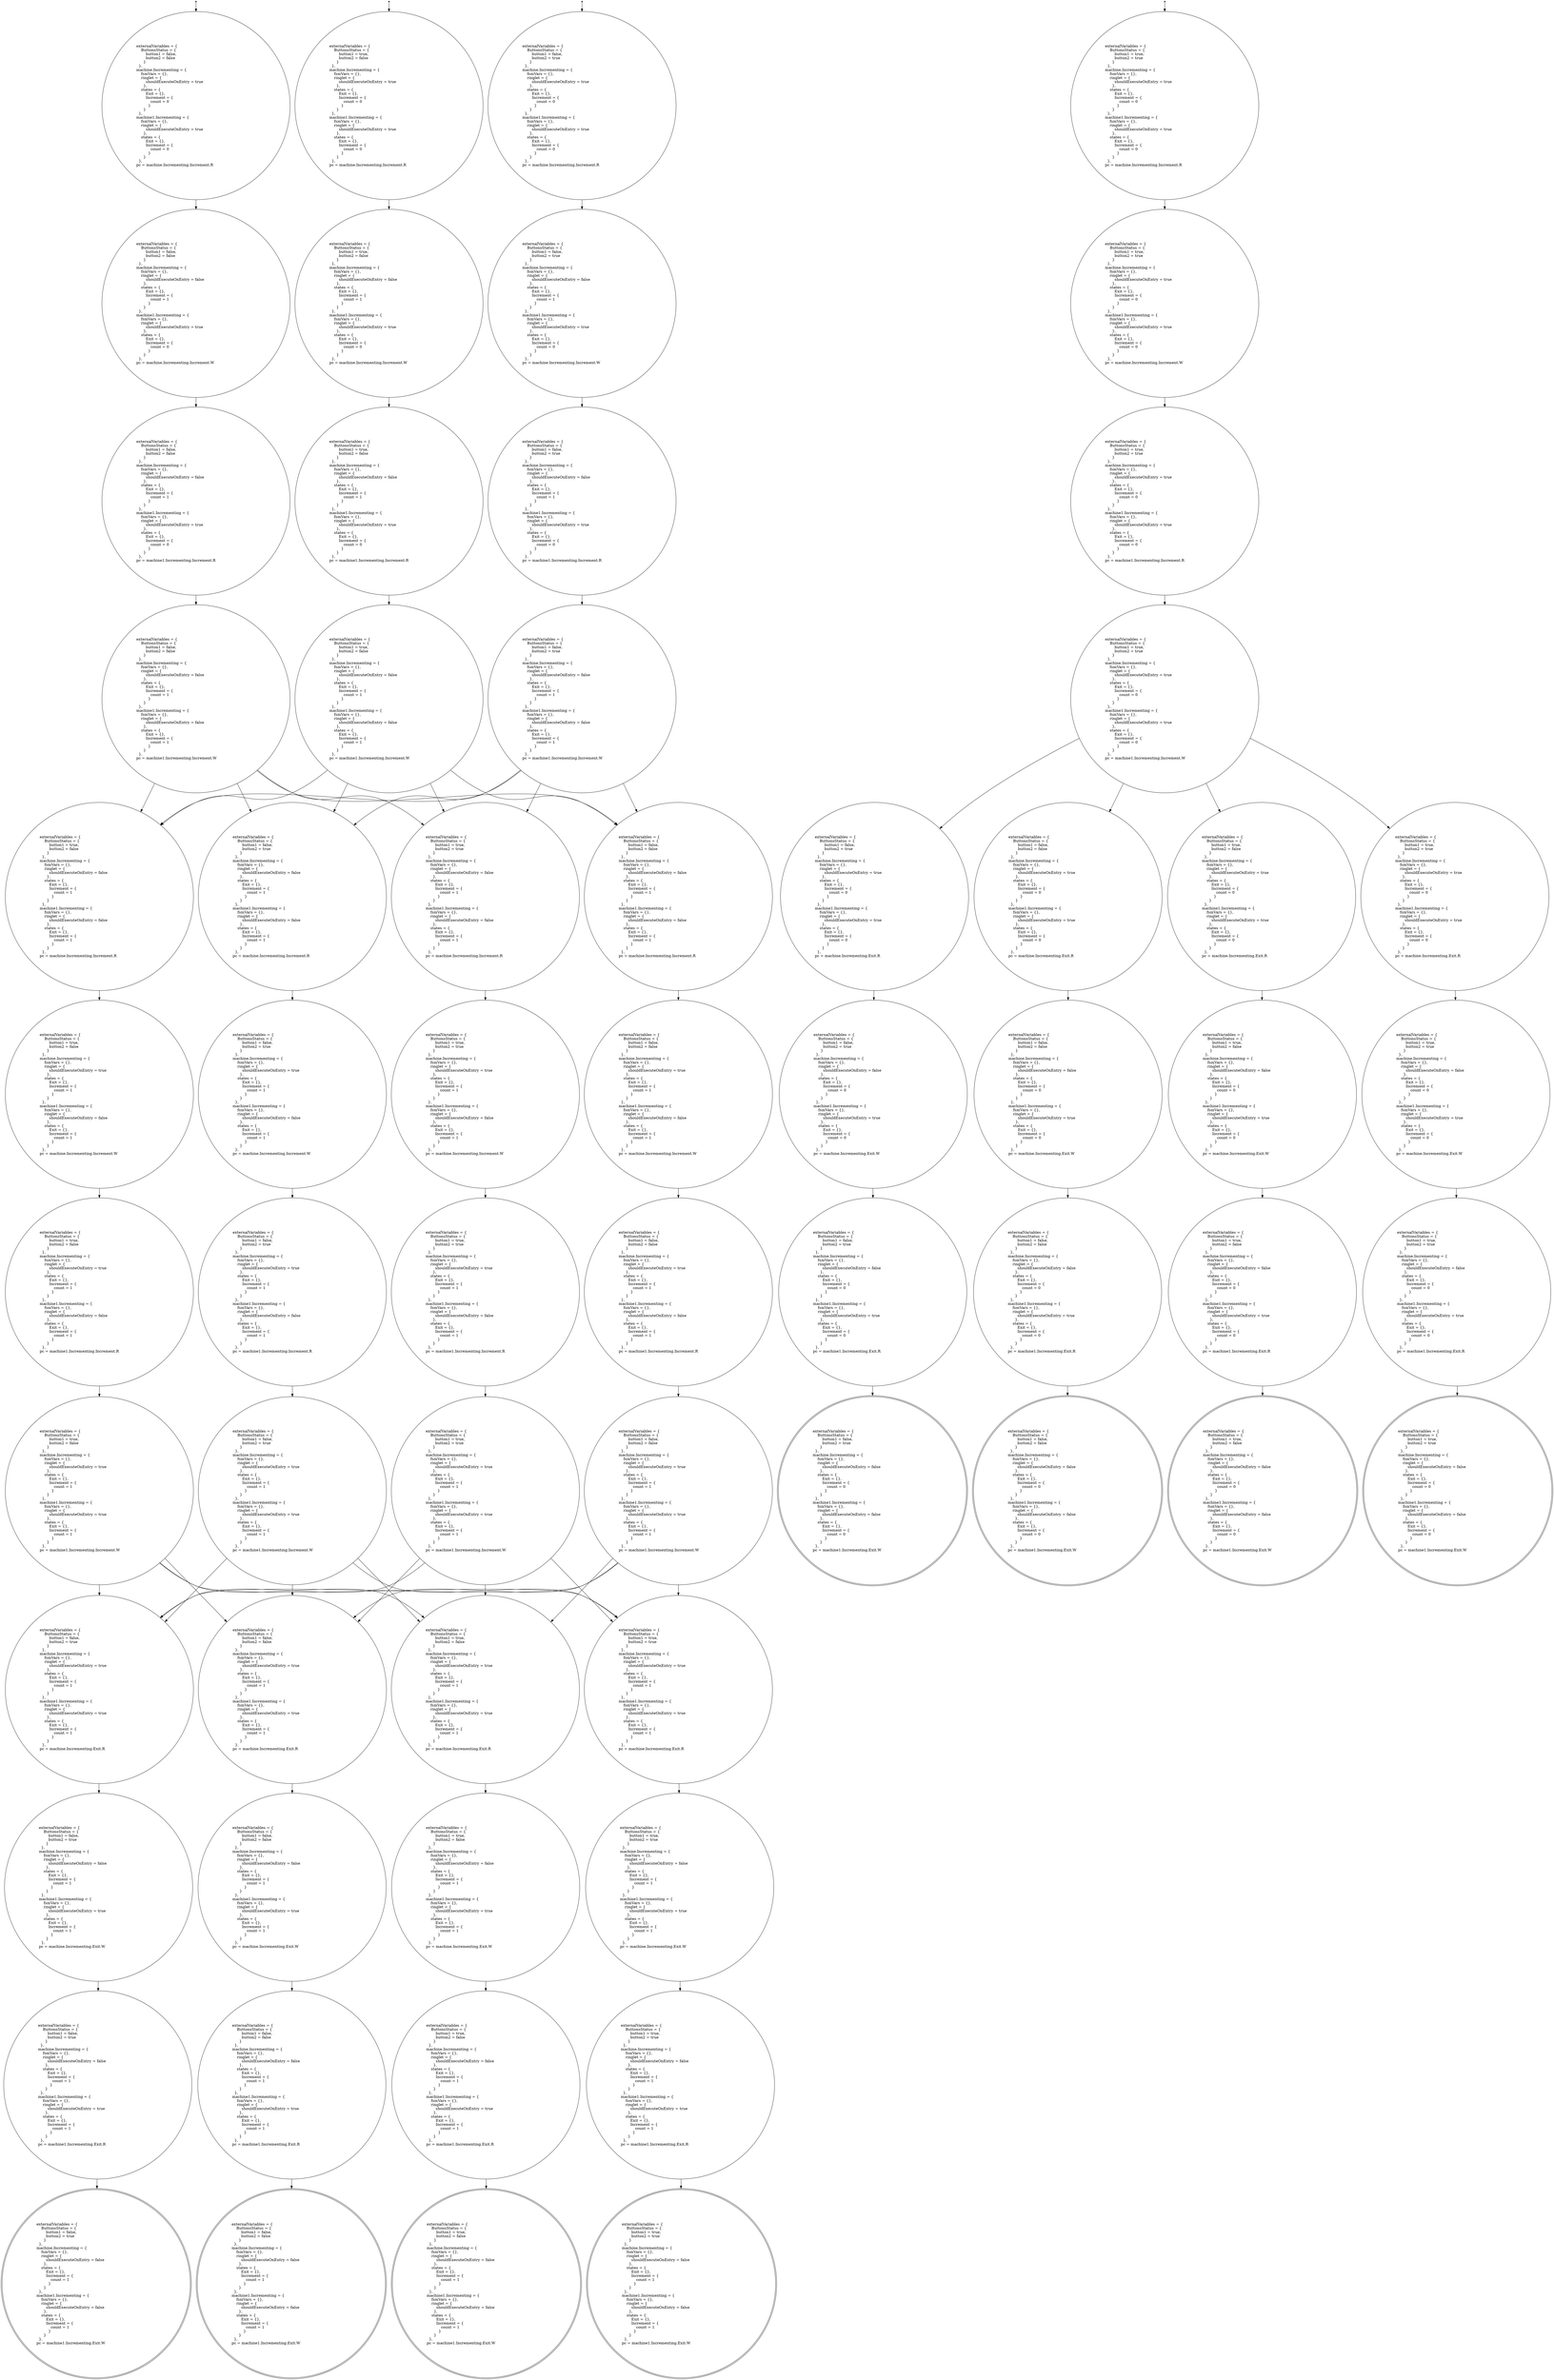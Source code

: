 digraph finite_state_machine {
node [shape=point] si0;node [shape=circle, label="\l    externalVariables = {\l        ButtonsStatus = {\l            button1 = false,\l            button2 = false\l          }\l      },\l    machine.Incrementing = {\l        fsmVars = {},\l        ringlet = {\l            shouldExecuteOnEntry = true\l          },\l        states = {\l            Exit = {},\l            Increment = {\l                count = 0\l              }\l          }\l      },\l    machine1.Incrementing = {\l        fsmVars = {},\l        ringlet = {\l            shouldExecuteOnEntry = true\l          },\l        states = {\l            Exit = {},\l            Increment = {\l                count = 0\l              }\l          }\l      },\l    pc = machine.Incrementing.Increment.R\l  "]; s0;
node [shape=circle, label="\l    externalVariables = {\l        ButtonsStatus = {\l            button1 = false,\l            button2 = false\l          }\l      },\l    machine.Incrementing = {\l        fsmVars = {},\l        ringlet = {\l            shouldExecuteOnEntry = false\l          },\l        states = {\l            Exit = {},\l            Increment = {\l                count = 1\l              }\l          }\l      },\l    machine1.Incrementing = {\l        fsmVars = {},\l        ringlet = {\l            shouldExecuteOnEntry = true\l          },\l        states = {\l            Exit = {},\l            Increment = {\l                count = 0\l              }\l          }\l      },\l    pc = machine.Incrementing.Increment.W\l  "]; s1;
node [shape=circle, label="\l    externalVariables = {\l        ButtonsStatus = {\l            button1 = false,\l            button2 = false\l          }\l      },\l    machine.Incrementing = {\l        fsmVars = {},\l        ringlet = {\l            shouldExecuteOnEntry = false\l          },\l        states = {\l            Exit = {},\l            Increment = {\l                count = 1\l              }\l          }\l      },\l    machine1.Incrementing = {\l        fsmVars = {},\l        ringlet = {\l            shouldExecuteOnEntry = true\l          },\l        states = {\l            Exit = {},\l            Increment = {\l                count = 0\l              }\l          }\l      },\l    pc = machine1.Incrementing.Increment.R\l  "]; s2;
node [shape=circle, label="\l    externalVariables = {\l        ButtonsStatus = {\l            button1 = false,\l            button2 = false\l          }\l      },\l    machine.Incrementing = {\l        fsmVars = {},\l        ringlet = {\l            shouldExecuteOnEntry = false\l          },\l        states = {\l            Exit = {},\l            Increment = {\l                count = 1\l              }\l          }\l      },\l    machine1.Incrementing = {\l        fsmVars = {},\l        ringlet = {\l            shouldExecuteOnEntry = false\l          },\l        states = {\l            Exit = {},\l            Increment = {\l                count = 1\l              }\l          }\l      },\l    pc = machine1.Incrementing.Increment.W\l  "]; s3;
node [shape=circle, label="\l    externalVariables = {\l        ButtonsStatus = {\l            button1 = true,\l            button2 = false\l          }\l      },\l    machine.Incrementing = {\l        fsmVars = {},\l        ringlet = {\l            shouldExecuteOnEntry = false\l          },\l        states = {\l            Exit = {},\l            Increment = {\l                count = 1\l              }\l          }\l      },\l    machine1.Incrementing = {\l        fsmVars = {},\l        ringlet = {\l            shouldExecuteOnEntry = false\l          },\l        states = {\l            Exit = {},\l            Increment = {\l                count = 1\l              }\l          }\l      },\l    pc = machine.Incrementing.Increment.R\l  "]; s4;
node [shape=circle, label="\l    externalVariables = {\l        ButtonsStatus = {\l            button1 = true,\l            button2 = false\l          }\l      },\l    machine.Incrementing = {\l        fsmVars = {},\l        ringlet = {\l            shouldExecuteOnEntry = true\l          },\l        states = {\l            Exit = {},\l            Increment = {\l                count = 1\l              }\l          }\l      },\l    machine1.Incrementing = {\l        fsmVars = {},\l        ringlet = {\l            shouldExecuteOnEntry = false\l          },\l        states = {\l            Exit = {},\l            Increment = {\l                count = 1\l              }\l          }\l      },\l    pc = machine.Incrementing.Increment.W\l  "]; s5;
node [shape=circle, label="\l    externalVariables = {\l        ButtonsStatus = {\l            button1 = true,\l            button2 = false\l          }\l      },\l    machine.Incrementing = {\l        fsmVars = {},\l        ringlet = {\l            shouldExecuteOnEntry = true\l          },\l        states = {\l            Exit = {},\l            Increment = {\l                count = 1\l              }\l          }\l      },\l    machine1.Incrementing = {\l        fsmVars = {},\l        ringlet = {\l            shouldExecuteOnEntry = false\l          },\l        states = {\l            Exit = {},\l            Increment = {\l                count = 1\l              }\l          }\l      },\l    pc = machine1.Incrementing.Increment.R\l  "]; s6;
node [shape=circle, label="\l    externalVariables = {\l        ButtonsStatus = {\l            button1 = true,\l            button2 = false\l          }\l      },\l    machine.Incrementing = {\l        fsmVars = {},\l        ringlet = {\l            shouldExecuteOnEntry = true\l          },\l        states = {\l            Exit = {},\l            Increment = {\l                count = 1\l              }\l          }\l      },\l    machine1.Incrementing = {\l        fsmVars = {},\l        ringlet = {\l            shouldExecuteOnEntry = true\l          },\l        states = {\l            Exit = {},\l            Increment = {\l                count = 1\l              }\l          }\l      },\l    pc = machine1.Incrementing.Increment.W\l  "]; s7;
node [shape=circle, label="\l    externalVariables = {\l        ButtonsStatus = {\l            button1 = false,\l            button2 = true\l          }\l      },\l    machine.Incrementing = {\l        fsmVars = {},\l        ringlet = {\l            shouldExecuteOnEntry = true\l          },\l        states = {\l            Exit = {},\l            Increment = {\l                count = 1\l              }\l          }\l      },\l    machine1.Incrementing = {\l        fsmVars = {},\l        ringlet = {\l            shouldExecuteOnEntry = true\l          },\l        states = {\l            Exit = {},\l            Increment = {\l                count = 1\l              }\l          }\l      },\l    pc = machine.Incrementing.Exit.R\l  "]; s8;
node [shape=circle, label="\l    externalVariables = {\l        ButtonsStatus = {\l            button1 = false,\l            button2 = true\l          }\l      },\l    machine.Incrementing = {\l        fsmVars = {},\l        ringlet = {\l            shouldExecuteOnEntry = false\l          },\l        states = {\l            Exit = {},\l            Increment = {\l                count = 1\l              }\l          }\l      },\l    machine1.Incrementing = {\l        fsmVars = {},\l        ringlet = {\l            shouldExecuteOnEntry = true\l          },\l        states = {\l            Exit = {},\l            Increment = {\l                count = 1\l              }\l          }\l      },\l    pc = machine.Incrementing.Exit.W\l  "]; s9;
node [shape=circle, label="\l    externalVariables = {\l        ButtonsStatus = {\l            button1 = false,\l            button2 = true\l          }\l      },\l    machine.Incrementing = {\l        fsmVars = {},\l        ringlet = {\l            shouldExecuteOnEntry = false\l          },\l        states = {\l            Exit = {},\l            Increment = {\l                count = 1\l              }\l          }\l      },\l    machine1.Incrementing = {\l        fsmVars = {},\l        ringlet = {\l            shouldExecuteOnEntry = true\l          },\l        states = {\l            Exit = {},\l            Increment = {\l                count = 1\l              }\l          }\l      },\l    pc = machine1.Incrementing.Exit.R\l  "]; s10;
node [shape=doublecircle, label="\l    externalVariables = {\l        ButtonsStatus = {\l            button1 = false,\l            button2 = true\l          }\l      },\l    machine.Incrementing = {\l        fsmVars = {},\l        ringlet = {\l            shouldExecuteOnEntry = false\l          },\l        states = {\l            Exit = {},\l            Increment = {\l                count = 1\l              }\l          }\l      },\l    machine1.Incrementing = {\l        fsmVars = {},\l        ringlet = {\l            shouldExecuteOnEntry = false\l          },\l        states = {\l            Exit = {},\l            Increment = {\l                count = 1\l              }\l          }\l      },\l    pc = machine1.Incrementing.Exit.W\l  "]; s11;
node [shape=circle, label="\l    externalVariables = {\l        ButtonsStatus = {\l            button1 = false,\l            button2 = false\l          }\l      },\l    machine.Incrementing = {\l        fsmVars = {},\l        ringlet = {\l            shouldExecuteOnEntry = true\l          },\l        states = {\l            Exit = {},\l            Increment = {\l                count = 1\l              }\l          }\l      },\l    machine1.Incrementing = {\l        fsmVars = {},\l        ringlet = {\l            shouldExecuteOnEntry = true\l          },\l        states = {\l            Exit = {},\l            Increment = {\l                count = 1\l              }\l          }\l      },\l    pc = machine.Incrementing.Exit.R\l  "]; s12;
node [shape=circle, label="\l    externalVariables = {\l        ButtonsStatus = {\l            button1 = false,\l            button2 = false\l          }\l      },\l    machine.Incrementing = {\l        fsmVars = {},\l        ringlet = {\l            shouldExecuteOnEntry = false\l          },\l        states = {\l            Exit = {},\l            Increment = {\l                count = 1\l              }\l          }\l      },\l    machine1.Incrementing = {\l        fsmVars = {},\l        ringlet = {\l            shouldExecuteOnEntry = true\l          },\l        states = {\l            Exit = {},\l            Increment = {\l                count = 1\l              }\l          }\l      },\l    pc = machine.Incrementing.Exit.W\l  "]; s13;
node [shape=circle, label="\l    externalVariables = {\l        ButtonsStatus = {\l            button1 = false,\l            button2 = false\l          }\l      },\l    machine.Incrementing = {\l        fsmVars = {},\l        ringlet = {\l            shouldExecuteOnEntry = false\l          },\l        states = {\l            Exit = {},\l            Increment = {\l                count = 1\l              }\l          }\l      },\l    machine1.Incrementing = {\l        fsmVars = {},\l        ringlet = {\l            shouldExecuteOnEntry = true\l          },\l        states = {\l            Exit = {},\l            Increment = {\l                count = 1\l              }\l          }\l      },\l    pc = machine1.Incrementing.Exit.R\l  "]; s14;
node [shape=doublecircle, label="\l    externalVariables = {\l        ButtonsStatus = {\l            button1 = false,\l            button2 = false\l          }\l      },\l    machine.Incrementing = {\l        fsmVars = {},\l        ringlet = {\l            shouldExecuteOnEntry = false\l          },\l        states = {\l            Exit = {},\l            Increment = {\l                count = 1\l              }\l          }\l      },\l    machine1.Incrementing = {\l        fsmVars = {},\l        ringlet = {\l            shouldExecuteOnEntry = false\l          },\l        states = {\l            Exit = {},\l            Increment = {\l                count = 1\l              }\l          }\l      },\l    pc = machine1.Incrementing.Exit.W\l  "]; s15;
node [shape=circle, label="\l    externalVariables = {\l        ButtonsStatus = {\l            button1 = true,\l            button2 = false\l          }\l      },\l    machine.Incrementing = {\l        fsmVars = {},\l        ringlet = {\l            shouldExecuteOnEntry = true\l          },\l        states = {\l            Exit = {},\l            Increment = {\l                count = 1\l              }\l          }\l      },\l    machine1.Incrementing = {\l        fsmVars = {},\l        ringlet = {\l            shouldExecuteOnEntry = true\l          },\l        states = {\l            Exit = {},\l            Increment = {\l                count = 1\l              }\l          }\l      },\l    pc = machine.Incrementing.Exit.R\l  "]; s16;
node [shape=circle, label="\l    externalVariables = {\l        ButtonsStatus = {\l            button1 = true,\l            button2 = false\l          }\l      },\l    machine.Incrementing = {\l        fsmVars = {},\l        ringlet = {\l            shouldExecuteOnEntry = false\l          },\l        states = {\l            Exit = {},\l            Increment = {\l                count = 1\l              }\l          }\l      },\l    machine1.Incrementing = {\l        fsmVars = {},\l        ringlet = {\l            shouldExecuteOnEntry = true\l          },\l        states = {\l            Exit = {},\l            Increment = {\l                count = 1\l              }\l          }\l      },\l    pc = machine.Incrementing.Exit.W\l  "]; s17;
node [shape=circle, label="\l    externalVariables = {\l        ButtonsStatus = {\l            button1 = true,\l            button2 = false\l          }\l      },\l    machine.Incrementing = {\l        fsmVars = {},\l        ringlet = {\l            shouldExecuteOnEntry = false\l          },\l        states = {\l            Exit = {},\l            Increment = {\l                count = 1\l              }\l          }\l      },\l    machine1.Incrementing = {\l        fsmVars = {},\l        ringlet = {\l            shouldExecuteOnEntry = true\l          },\l        states = {\l            Exit = {},\l            Increment = {\l                count = 1\l              }\l          }\l      },\l    pc = machine1.Incrementing.Exit.R\l  "]; s18;
node [shape=doublecircle, label="\l    externalVariables = {\l        ButtonsStatus = {\l            button1 = true,\l            button2 = false\l          }\l      },\l    machine.Incrementing = {\l        fsmVars = {},\l        ringlet = {\l            shouldExecuteOnEntry = false\l          },\l        states = {\l            Exit = {},\l            Increment = {\l                count = 1\l              }\l          }\l      },\l    machine1.Incrementing = {\l        fsmVars = {},\l        ringlet = {\l            shouldExecuteOnEntry = false\l          },\l        states = {\l            Exit = {},\l            Increment = {\l                count = 1\l              }\l          }\l      },\l    pc = machine1.Incrementing.Exit.W\l  "]; s19;
node [shape=circle, label="\l    externalVariables = {\l        ButtonsStatus = {\l            button1 = true,\l            button2 = true\l          }\l      },\l    machine.Incrementing = {\l        fsmVars = {},\l        ringlet = {\l            shouldExecuteOnEntry = true\l          },\l        states = {\l            Exit = {},\l            Increment = {\l                count = 1\l              }\l          }\l      },\l    machine1.Incrementing = {\l        fsmVars = {},\l        ringlet = {\l            shouldExecuteOnEntry = true\l          },\l        states = {\l            Exit = {},\l            Increment = {\l                count = 1\l              }\l          }\l      },\l    pc = machine.Incrementing.Exit.R\l  "]; s20;
node [shape=circle, label="\l    externalVariables = {\l        ButtonsStatus = {\l            button1 = true,\l            button2 = true\l          }\l      },\l    machine.Incrementing = {\l        fsmVars = {},\l        ringlet = {\l            shouldExecuteOnEntry = false\l          },\l        states = {\l            Exit = {},\l            Increment = {\l                count = 1\l              }\l          }\l      },\l    machine1.Incrementing = {\l        fsmVars = {},\l        ringlet = {\l            shouldExecuteOnEntry = true\l          },\l        states = {\l            Exit = {},\l            Increment = {\l                count = 1\l              }\l          }\l      },\l    pc = machine.Incrementing.Exit.W\l  "]; s21;
node [shape=circle, label="\l    externalVariables = {\l        ButtonsStatus = {\l            button1 = true,\l            button2 = true\l          }\l      },\l    machine.Incrementing = {\l        fsmVars = {},\l        ringlet = {\l            shouldExecuteOnEntry = false\l          },\l        states = {\l            Exit = {},\l            Increment = {\l                count = 1\l              }\l          }\l      },\l    machine1.Incrementing = {\l        fsmVars = {},\l        ringlet = {\l            shouldExecuteOnEntry = true\l          },\l        states = {\l            Exit = {},\l            Increment = {\l                count = 1\l              }\l          }\l      },\l    pc = machine1.Incrementing.Exit.R\l  "]; s22;
node [shape=doublecircle, label="\l    externalVariables = {\l        ButtonsStatus = {\l            button1 = true,\l            button2 = true\l          }\l      },\l    machine.Incrementing = {\l        fsmVars = {},\l        ringlet = {\l            shouldExecuteOnEntry = false\l          },\l        states = {\l            Exit = {},\l            Increment = {\l                count = 1\l              }\l          }\l      },\l    machine1.Incrementing = {\l        fsmVars = {},\l        ringlet = {\l            shouldExecuteOnEntry = false\l          },\l        states = {\l            Exit = {},\l            Increment = {\l                count = 1\l              }\l          }\l      },\l    pc = machine1.Incrementing.Exit.W\l  "]; s23;
node [shape=circle, label="\l    externalVariables = {\l        ButtonsStatus = {\l            button1 = false,\l            button2 = true\l          }\l      },\l    machine.Incrementing = {\l        fsmVars = {},\l        ringlet = {\l            shouldExecuteOnEntry = false\l          },\l        states = {\l            Exit = {},\l            Increment = {\l                count = 1\l              }\l          }\l      },\l    machine1.Incrementing = {\l        fsmVars = {},\l        ringlet = {\l            shouldExecuteOnEntry = false\l          },\l        states = {\l            Exit = {},\l            Increment = {\l                count = 1\l              }\l          }\l      },\l    pc = machine.Incrementing.Increment.R\l  "]; s24;
node [shape=circle, label="\l    externalVariables = {\l        ButtonsStatus = {\l            button1 = false,\l            button2 = true\l          }\l      },\l    machine.Incrementing = {\l        fsmVars = {},\l        ringlet = {\l            shouldExecuteOnEntry = true\l          },\l        states = {\l            Exit = {},\l            Increment = {\l                count = 1\l              }\l          }\l      },\l    machine1.Incrementing = {\l        fsmVars = {},\l        ringlet = {\l            shouldExecuteOnEntry = false\l          },\l        states = {\l            Exit = {},\l            Increment = {\l                count = 1\l              }\l          }\l      },\l    pc = machine.Incrementing.Increment.W\l  "]; s25;
node [shape=circle, label="\l    externalVariables = {\l        ButtonsStatus = {\l            button1 = false,\l            button2 = true\l          }\l      },\l    machine.Incrementing = {\l        fsmVars = {},\l        ringlet = {\l            shouldExecuteOnEntry = true\l          },\l        states = {\l            Exit = {},\l            Increment = {\l                count = 1\l              }\l          }\l      },\l    machine1.Incrementing = {\l        fsmVars = {},\l        ringlet = {\l            shouldExecuteOnEntry = false\l          },\l        states = {\l            Exit = {},\l            Increment = {\l                count = 1\l              }\l          }\l      },\l    pc = machine1.Incrementing.Increment.R\l  "]; s26;
node [shape=circle, label="\l    externalVariables = {\l        ButtonsStatus = {\l            button1 = false,\l            button2 = true\l          }\l      },\l    machine.Incrementing = {\l        fsmVars = {},\l        ringlet = {\l            shouldExecuteOnEntry = true\l          },\l        states = {\l            Exit = {},\l            Increment = {\l                count = 1\l              }\l          }\l      },\l    machine1.Incrementing = {\l        fsmVars = {},\l        ringlet = {\l            shouldExecuteOnEntry = true\l          },\l        states = {\l            Exit = {},\l            Increment = {\l                count = 1\l              }\l          }\l      },\l    pc = machine1.Incrementing.Increment.W\l  "]; s27;
node [shape=circle, label="\l    externalVariables = {\l        ButtonsStatus = {\l            button1 = true,\l            button2 = true\l          }\l      },\l    machine.Incrementing = {\l        fsmVars = {},\l        ringlet = {\l            shouldExecuteOnEntry = false\l          },\l        states = {\l            Exit = {},\l            Increment = {\l                count = 1\l              }\l          }\l      },\l    machine1.Incrementing = {\l        fsmVars = {},\l        ringlet = {\l            shouldExecuteOnEntry = false\l          },\l        states = {\l            Exit = {},\l            Increment = {\l                count = 1\l              }\l          }\l      },\l    pc = machine.Incrementing.Increment.R\l  "]; s28;
node [shape=circle, label="\l    externalVariables = {\l        ButtonsStatus = {\l            button1 = true,\l            button2 = true\l          }\l      },\l    machine.Incrementing = {\l        fsmVars = {},\l        ringlet = {\l            shouldExecuteOnEntry = true\l          },\l        states = {\l            Exit = {},\l            Increment = {\l                count = 1\l              }\l          }\l      },\l    machine1.Incrementing = {\l        fsmVars = {},\l        ringlet = {\l            shouldExecuteOnEntry = false\l          },\l        states = {\l            Exit = {},\l            Increment = {\l                count = 1\l              }\l          }\l      },\l    pc = machine.Incrementing.Increment.W\l  "]; s29;
node [shape=circle, label="\l    externalVariables = {\l        ButtonsStatus = {\l            button1 = true,\l            button2 = true\l          }\l      },\l    machine.Incrementing = {\l        fsmVars = {},\l        ringlet = {\l            shouldExecuteOnEntry = true\l          },\l        states = {\l            Exit = {},\l            Increment = {\l                count = 1\l              }\l          }\l      },\l    machine1.Incrementing = {\l        fsmVars = {},\l        ringlet = {\l            shouldExecuteOnEntry = false\l          },\l        states = {\l            Exit = {},\l            Increment = {\l                count = 1\l              }\l          }\l      },\l    pc = machine1.Incrementing.Increment.R\l  "]; s30;
node [shape=circle, label="\l    externalVariables = {\l        ButtonsStatus = {\l            button1 = true,\l            button2 = true\l          }\l      },\l    machine.Incrementing = {\l        fsmVars = {},\l        ringlet = {\l            shouldExecuteOnEntry = true\l          },\l        states = {\l            Exit = {},\l            Increment = {\l                count = 1\l              }\l          }\l      },\l    machine1.Incrementing = {\l        fsmVars = {},\l        ringlet = {\l            shouldExecuteOnEntry = true\l          },\l        states = {\l            Exit = {},\l            Increment = {\l                count = 1\l              }\l          }\l      },\l    pc = machine1.Incrementing.Increment.W\l  "]; s31;
node [shape=circle, label="\l    externalVariables = {\l        ButtonsStatus = {\l            button1 = false,\l            button2 = false\l          }\l      },\l    machine.Incrementing = {\l        fsmVars = {},\l        ringlet = {\l            shouldExecuteOnEntry = false\l          },\l        states = {\l            Exit = {},\l            Increment = {\l                count = 1\l              }\l          }\l      },\l    machine1.Incrementing = {\l        fsmVars = {},\l        ringlet = {\l            shouldExecuteOnEntry = false\l          },\l        states = {\l            Exit = {},\l            Increment = {\l                count = 1\l              }\l          }\l      },\l    pc = machine.Incrementing.Increment.R\l  "]; s32;
node [shape=circle, label="\l    externalVariables = {\l        ButtonsStatus = {\l            button1 = false,\l            button2 = false\l          }\l      },\l    machine.Incrementing = {\l        fsmVars = {},\l        ringlet = {\l            shouldExecuteOnEntry = true\l          },\l        states = {\l            Exit = {},\l            Increment = {\l                count = 1\l              }\l          }\l      },\l    machine1.Incrementing = {\l        fsmVars = {},\l        ringlet = {\l            shouldExecuteOnEntry = false\l          },\l        states = {\l            Exit = {},\l            Increment = {\l                count = 1\l              }\l          }\l      },\l    pc = machine.Incrementing.Increment.W\l  "]; s33;
node [shape=circle, label="\l    externalVariables = {\l        ButtonsStatus = {\l            button1 = false,\l            button2 = false\l          }\l      },\l    machine.Incrementing = {\l        fsmVars = {},\l        ringlet = {\l            shouldExecuteOnEntry = true\l          },\l        states = {\l            Exit = {},\l            Increment = {\l                count = 1\l              }\l          }\l      },\l    machine1.Incrementing = {\l        fsmVars = {},\l        ringlet = {\l            shouldExecuteOnEntry = false\l          },\l        states = {\l            Exit = {},\l            Increment = {\l                count = 1\l              }\l          }\l      },\l    pc = machine1.Incrementing.Increment.R\l  "]; s34;
node [shape=circle, label="\l    externalVariables = {\l        ButtonsStatus = {\l            button1 = false,\l            button2 = false\l          }\l      },\l    machine.Incrementing = {\l        fsmVars = {},\l        ringlet = {\l            shouldExecuteOnEntry = true\l          },\l        states = {\l            Exit = {},\l            Increment = {\l                count = 1\l              }\l          }\l      },\l    machine1.Incrementing = {\l        fsmVars = {},\l        ringlet = {\l            shouldExecuteOnEntry = true\l          },\l        states = {\l            Exit = {},\l            Increment = {\l                count = 1\l              }\l          }\l      },\l    pc = machine1.Incrementing.Increment.W\l  "]; s35;
node [shape=point] si36;node [shape=circle, label="\l    externalVariables = {\l        ButtonsStatus = {\l            button1 = true,\l            button2 = false\l          }\l      },\l    machine.Incrementing = {\l        fsmVars = {},\l        ringlet = {\l            shouldExecuteOnEntry = true\l          },\l        states = {\l            Exit = {},\l            Increment = {\l                count = 0\l              }\l          }\l      },\l    machine1.Incrementing = {\l        fsmVars = {},\l        ringlet = {\l            shouldExecuteOnEntry = true\l          },\l        states = {\l            Exit = {},\l            Increment = {\l                count = 0\l              }\l          }\l      },\l    pc = machine.Incrementing.Increment.R\l  "]; s36;
node [shape=circle, label="\l    externalVariables = {\l        ButtonsStatus = {\l            button1 = true,\l            button2 = false\l          }\l      },\l    machine.Incrementing = {\l        fsmVars = {},\l        ringlet = {\l            shouldExecuteOnEntry = false\l          },\l        states = {\l            Exit = {},\l            Increment = {\l                count = 1\l              }\l          }\l      },\l    machine1.Incrementing = {\l        fsmVars = {},\l        ringlet = {\l            shouldExecuteOnEntry = true\l          },\l        states = {\l            Exit = {},\l            Increment = {\l                count = 0\l              }\l          }\l      },\l    pc = machine.Incrementing.Increment.W\l  "]; s37;
node [shape=circle, label="\l    externalVariables = {\l        ButtonsStatus = {\l            button1 = true,\l            button2 = false\l          }\l      },\l    machine.Incrementing = {\l        fsmVars = {},\l        ringlet = {\l            shouldExecuteOnEntry = false\l          },\l        states = {\l            Exit = {},\l            Increment = {\l                count = 1\l              }\l          }\l      },\l    machine1.Incrementing = {\l        fsmVars = {},\l        ringlet = {\l            shouldExecuteOnEntry = true\l          },\l        states = {\l            Exit = {},\l            Increment = {\l                count = 0\l              }\l          }\l      },\l    pc = machine1.Incrementing.Increment.R\l  "]; s38;
node [shape=circle, label="\l    externalVariables = {\l        ButtonsStatus = {\l            button1 = true,\l            button2 = false\l          }\l      },\l    machine.Incrementing = {\l        fsmVars = {},\l        ringlet = {\l            shouldExecuteOnEntry = false\l          },\l        states = {\l            Exit = {},\l            Increment = {\l                count = 1\l              }\l          }\l      },\l    machine1.Incrementing = {\l        fsmVars = {},\l        ringlet = {\l            shouldExecuteOnEntry = false\l          },\l        states = {\l            Exit = {},\l            Increment = {\l                count = 1\l              }\l          }\l      },\l    pc = machine1.Incrementing.Increment.W\l  "]; s39;
node [shape=point] si40;node [shape=circle, label="\l    externalVariables = {\l        ButtonsStatus = {\l            button1 = false,\l            button2 = true\l          }\l      },\l    machine.Incrementing = {\l        fsmVars = {},\l        ringlet = {\l            shouldExecuteOnEntry = true\l          },\l        states = {\l            Exit = {},\l            Increment = {\l                count = 0\l              }\l          }\l      },\l    machine1.Incrementing = {\l        fsmVars = {},\l        ringlet = {\l            shouldExecuteOnEntry = true\l          },\l        states = {\l            Exit = {},\l            Increment = {\l                count = 0\l              }\l          }\l      },\l    pc = machine.Incrementing.Increment.R\l  "]; s40;
node [shape=circle, label="\l    externalVariables = {\l        ButtonsStatus = {\l            button1 = false,\l            button2 = true\l          }\l      },\l    machine.Incrementing = {\l        fsmVars = {},\l        ringlet = {\l            shouldExecuteOnEntry = false\l          },\l        states = {\l            Exit = {},\l            Increment = {\l                count = 1\l              }\l          }\l      },\l    machine1.Incrementing = {\l        fsmVars = {},\l        ringlet = {\l            shouldExecuteOnEntry = true\l          },\l        states = {\l            Exit = {},\l            Increment = {\l                count = 0\l              }\l          }\l      },\l    pc = machine.Incrementing.Increment.W\l  "]; s41;
node [shape=circle, label="\l    externalVariables = {\l        ButtonsStatus = {\l            button1 = false,\l            button2 = true\l          }\l      },\l    machine.Incrementing = {\l        fsmVars = {},\l        ringlet = {\l            shouldExecuteOnEntry = false\l          },\l        states = {\l            Exit = {},\l            Increment = {\l                count = 1\l              }\l          }\l      },\l    machine1.Incrementing = {\l        fsmVars = {},\l        ringlet = {\l            shouldExecuteOnEntry = true\l          },\l        states = {\l            Exit = {},\l            Increment = {\l                count = 0\l              }\l          }\l      },\l    pc = machine1.Incrementing.Increment.R\l  "]; s42;
node [shape=circle, label="\l    externalVariables = {\l        ButtonsStatus = {\l            button1 = false,\l            button2 = true\l          }\l      },\l    machine.Incrementing = {\l        fsmVars = {},\l        ringlet = {\l            shouldExecuteOnEntry = false\l          },\l        states = {\l            Exit = {},\l            Increment = {\l                count = 1\l              }\l          }\l      },\l    machine1.Incrementing = {\l        fsmVars = {},\l        ringlet = {\l            shouldExecuteOnEntry = false\l          },\l        states = {\l            Exit = {},\l            Increment = {\l                count = 1\l              }\l          }\l      },\l    pc = machine1.Incrementing.Increment.W\l  "]; s43;
node [shape=point] si44;node [shape=circle, label="\l    externalVariables = {\l        ButtonsStatus = {\l            button1 = true,\l            button2 = true\l          }\l      },\l    machine.Incrementing = {\l        fsmVars = {},\l        ringlet = {\l            shouldExecuteOnEntry = true\l          },\l        states = {\l            Exit = {},\l            Increment = {\l                count = 0\l              }\l          }\l      },\l    machine1.Incrementing = {\l        fsmVars = {},\l        ringlet = {\l            shouldExecuteOnEntry = true\l          },\l        states = {\l            Exit = {},\l            Increment = {\l                count = 0\l              }\l          }\l      },\l    pc = machine.Incrementing.Increment.R\l  "]; s44;
node [shape=circle, label="\l    externalVariables = {\l        ButtonsStatus = {\l            button1 = true,\l            button2 = true\l          }\l      },\l    machine.Incrementing = {\l        fsmVars = {},\l        ringlet = {\l            shouldExecuteOnEntry = true\l          },\l        states = {\l            Exit = {},\l            Increment = {\l                count = 0\l              }\l          }\l      },\l    machine1.Incrementing = {\l        fsmVars = {},\l        ringlet = {\l            shouldExecuteOnEntry = true\l          },\l        states = {\l            Exit = {},\l            Increment = {\l                count = 0\l              }\l          }\l      },\l    pc = machine.Incrementing.Increment.W\l  "]; s45;
node [shape=circle, label="\l    externalVariables = {\l        ButtonsStatus = {\l            button1 = true,\l            button2 = true\l          }\l      },\l    machine.Incrementing = {\l        fsmVars = {},\l        ringlet = {\l            shouldExecuteOnEntry = true\l          },\l        states = {\l            Exit = {},\l            Increment = {\l                count = 0\l              }\l          }\l      },\l    machine1.Incrementing = {\l        fsmVars = {},\l        ringlet = {\l            shouldExecuteOnEntry = true\l          },\l        states = {\l            Exit = {},\l            Increment = {\l                count = 0\l              }\l          }\l      },\l    pc = machine1.Incrementing.Increment.R\l  "]; s46;
node [shape=circle, label="\l    externalVariables = {\l        ButtonsStatus = {\l            button1 = true,\l            button2 = true\l          }\l      },\l    machine.Incrementing = {\l        fsmVars = {},\l        ringlet = {\l            shouldExecuteOnEntry = true\l          },\l        states = {\l            Exit = {},\l            Increment = {\l                count = 0\l              }\l          }\l      },\l    machine1.Incrementing = {\l        fsmVars = {},\l        ringlet = {\l            shouldExecuteOnEntry = true\l          },\l        states = {\l            Exit = {},\l            Increment = {\l                count = 0\l              }\l          }\l      },\l    pc = machine1.Incrementing.Increment.W\l  "]; s47;
node [shape=circle, label="\l    externalVariables = {\l        ButtonsStatus = {\l            button1 = false,\l            button2 = true\l          }\l      },\l    machine.Incrementing = {\l        fsmVars = {},\l        ringlet = {\l            shouldExecuteOnEntry = true\l          },\l        states = {\l            Exit = {},\l            Increment = {\l                count = 0\l              }\l          }\l      },\l    machine1.Incrementing = {\l        fsmVars = {},\l        ringlet = {\l            shouldExecuteOnEntry = true\l          },\l        states = {\l            Exit = {},\l            Increment = {\l                count = 0\l              }\l          }\l      },\l    pc = machine.Incrementing.Exit.R\l  "]; s48;
node [shape=circle, label="\l    externalVariables = {\l        ButtonsStatus = {\l            button1 = false,\l            button2 = true\l          }\l      },\l    machine.Incrementing = {\l        fsmVars = {},\l        ringlet = {\l            shouldExecuteOnEntry = false\l          },\l        states = {\l            Exit = {},\l            Increment = {\l                count = 0\l              }\l          }\l      },\l    machine1.Incrementing = {\l        fsmVars = {},\l        ringlet = {\l            shouldExecuteOnEntry = true\l          },\l        states = {\l            Exit = {},\l            Increment = {\l                count = 0\l              }\l          }\l      },\l    pc = machine.Incrementing.Exit.W\l  "]; s49;
node [shape=circle, label="\l    externalVariables = {\l        ButtonsStatus = {\l            button1 = false,\l            button2 = true\l          }\l      },\l    machine.Incrementing = {\l        fsmVars = {},\l        ringlet = {\l            shouldExecuteOnEntry = false\l          },\l        states = {\l            Exit = {},\l            Increment = {\l                count = 0\l              }\l          }\l      },\l    machine1.Incrementing = {\l        fsmVars = {},\l        ringlet = {\l            shouldExecuteOnEntry = true\l          },\l        states = {\l            Exit = {},\l            Increment = {\l                count = 0\l              }\l          }\l      },\l    pc = machine1.Incrementing.Exit.R\l  "]; s50;
node [shape=doublecircle, label="\l    externalVariables = {\l        ButtonsStatus = {\l            button1 = false,\l            button2 = true\l          }\l      },\l    machine.Incrementing = {\l        fsmVars = {},\l        ringlet = {\l            shouldExecuteOnEntry = false\l          },\l        states = {\l            Exit = {},\l            Increment = {\l                count = 0\l              }\l          }\l      },\l    machine1.Incrementing = {\l        fsmVars = {},\l        ringlet = {\l            shouldExecuteOnEntry = false\l          },\l        states = {\l            Exit = {},\l            Increment = {\l                count = 0\l              }\l          }\l      },\l    pc = machine1.Incrementing.Exit.W\l  "]; s51;
node [shape=circle, label="\l    externalVariables = {\l        ButtonsStatus = {\l            button1 = false,\l            button2 = false\l          }\l      },\l    machine.Incrementing = {\l        fsmVars = {},\l        ringlet = {\l            shouldExecuteOnEntry = true\l          },\l        states = {\l            Exit = {},\l            Increment = {\l                count = 0\l              }\l          }\l      },\l    machine1.Incrementing = {\l        fsmVars = {},\l        ringlet = {\l            shouldExecuteOnEntry = true\l          },\l        states = {\l            Exit = {},\l            Increment = {\l                count = 0\l              }\l          }\l      },\l    pc = machine.Incrementing.Exit.R\l  "]; s52;
node [shape=circle, label="\l    externalVariables = {\l        ButtonsStatus = {\l            button1 = false,\l            button2 = false\l          }\l      },\l    machine.Incrementing = {\l        fsmVars = {},\l        ringlet = {\l            shouldExecuteOnEntry = false\l          },\l        states = {\l            Exit = {},\l            Increment = {\l                count = 0\l              }\l          }\l      },\l    machine1.Incrementing = {\l        fsmVars = {},\l        ringlet = {\l            shouldExecuteOnEntry = true\l          },\l        states = {\l            Exit = {},\l            Increment = {\l                count = 0\l              }\l          }\l      },\l    pc = machine.Incrementing.Exit.W\l  "]; s53;
node [shape=circle, label="\l    externalVariables = {\l        ButtonsStatus = {\l            button1 = false,\l            button2 = false\l          }\l      },\l    machine.Incrementing = {\l        fsmVars = {},\l        ringlet = {\l            shouldExecuteOnEntry = false\l          },\l        states = {\l            Exit = {},\l            Increment = {\l                count = 0\l              }\l          }\l      },\l    machine1.Incrementing = {\l        fsmVars = {},\l        ringlet = {\l            shouldExecuteOnEntry = true\l          },\l        states = {\l            Exit = {},\l            Increment = {\l                count = 0\l              }\l          }\l      },\l    pc = machine1.Incrementing.Exit.R\l  "]; s54;
node [shape=doublecircle, label="\l    externalVariables = {\l        ButtonsStatus = {\l            button1 = false,\l            button2 = false\l          }\l      },\l    machine.Incrementing = {\l        fsmVars = {},\l        ringlet = {\l            shouldExecuteOnEntry = false\l          },\l        states = {\l            Exit = {},\l            Increment = {\l                count = 0\l              }\l          }\l      },\l    machine1.Incrementing = {\l        fsmVars = {},\l        ringlet = {\l            shouldExecuteOnEntry = false\l          },\l        states = {\l            Exit = {},\l            Increment = {\l                count = 0\l              }\l          }\l      },\l    pc = machine1.Incrementing.Exit.W\l  "]; s55;
node [shape=circle, label="\l    externalVariables = {\l        ButtonsStatus = {\l            button1 = true,\l            button2 = false\l          }\l      },\l    machine.Incrementing = {\l        fsmVars = {},\l        ringlet = {\l            shouldExecuteOnEntry = true\l          },\l        states = {\l            Exit = {},\l            Increment = {\l                count = 0\l              }\l          }\l      },\l    machine1.Incrementing = {\l        fsmVars = {},\l        ringlet = {\l            shouldExecuteOnEntry = true\l          },\l        states = {\l            Exit = {},\l            Increment = {\l                count = 0\l              }\l          }\l      },\l    pc = machine.Incrementing.Exit.R\l  "]; s56;
node [shape=circle, label="\l    externalVariables = {\l        ButtonsStatus = {\l            button1 = true,\l            button2 = false\l          }\l      },\l    machine.Incrementing = {\l        fsmVars = {},\l        ringlet = {\l            shouldExecuteOnEntry = false\l          },\l        states = {\l            Exit = {},\l            Increment = {\l                count = 0\l              }\l          }\l      },\l    machine1.Incrementing = {\l        fsmVars = {},\l        ringlet = {\l            shouldExecuteOnEntry = true\l          },\l        states = {\l            Exit = {},\l            Increment = {\l                count = 0\l              }\l          }\l      },\l    pc = machine.Incrementing.Exit.W\l  "]; s57;
node [shape=circle, label="\l    externalVariables = {\l        ButtonsStatus = {\l            button1 = true,\l            button2 = false\l          }\l      },\l    machine.Incrementing = {\l        fsmVars = {},\l        ringlet = {\l            shouldExecuteOnEntry = false\l          },\l        states = {\l            Exit = {},\l            Increment = {\l                count = 0\l              }\l          }\l      },\l    machine1.Incrementing = {\l        fsmVars = {},\l        ringlet = {\l            shouldExecuteOnEntry = true\l          },\l        states = {\l            Exit = {},\l            Increment = {\l                count = 0\l              }\l          }\l      },\l    pc = machine1.Incrementing.Exit.R\l  "]; s58;
node [shape=doublecircle, label="\l    externalVariables = {\l        ButtonsStatus = {\l            button1 = true,\l            button2 = false\l          }\l      },\l    machine.Incrementing = {\l        fsmVars = {},\l        ringlet = {\l            shouldExecuteOnEntry = false\l          },\l        states = {\l            Exit = {},\l            Increment = {\l                count = 0\l              }\l          }\l      },\l    machine1.Incrementing = {\l        fsmVars = {},\l        ringlet = {\l            shouldExecuteOnEntry = false\l          },\l        states = {\l            Exit = {},\l            Increment = {\l                count = 0\l              }\l          }\l      },\l    pc = machine1.Incrementing.Exit.W\l  "]; s59;
node [shape=circle, label="\l    externalVariables = {\l        ButtonsStatus = {\l            button1 = true,\l            button2 = true\l          }\l      },\l    machine.Incrementing = {\l        fsmVars = {},\l        ringlet = {\l            shouldExecuteOnEntry = true\l          },\l        states = {\l            Exit = {},\l            Increment = {\l                count = 0\l              }\l          }\l      },\l    machine1.Incrementing = {\l        fsmVars = {},\l        ringlet = {\l            shouldExecuteOnEntry = true\l          },\l        states = {\l            Exit = {},\l            Increment = {\l                count = 0\l              }\l          }\l      },\l    pc = machine.Incrementing.Exit.R\l  "]; s60;
node [shape=circle, label="\l    externalVariables = {\l        ButtonsStatus = {\l            button1 = true,\l            button2 = true\l          }\l      },\l    machine.Incrementing = {\l        fsmVars = {},\l        ringlet = {\l            shouldExecuteOnEntry = false\l          },\l        states = {\l            Exit = {},\l            Increment = {\l                count = 0\l              }\l          }\l      },\l    machine1.Incrementing = {\l        fsmVars = {},\l        ringlet = {\l            shouldExecuteOnEntry = true\l          },\l        states = {\l            Exit = {},\l            Increment = {\l                count = 0\l              }\l          }\l      },\l    pc = machine.Incrementing.Exit.W\l  "]; s61;
node [shape=circle, label="\l    externalVariables = {\l        ButtonsStatus = {\l            button1 = true,\l            button2 = true\l          }\l      },\l    machine.Incrementing = {\l        fsmVars = {},\l        ringlet = {\l            shouldExecuteOnEntry = false\l          },\l        states = {\l            Exit = {},\l            Increment = {\l                count = 0\l              }\l          }\l      },\l    machine1.Incrementing = {\l        fsmVars = {},\l        ringlet = {\l            shouldExecuteOnEntry = true\l          },\l        states = {\l            Exit = {},\l            Increment = {\l                count = 0\l              }\l          }\l      },\l    pc = machine1.Incrementing.Exit.R\l  "]; s62;
node [shape=doublecircle, label="\l    externalVariables = {\l        ButtonsStatus = {\l            button1 = true,\l            button2 = true\l          }\l      },\l    machine.Incrementing = {\l        fsmVars = {},\l        ringlet = {\l            shouldExecuteOnEntry = false\l          },\l        states = {\l            Exit = {},\l            Increment = {\l                count = 0\l              }\l          }\l      },\l    machine1.Incrementing = {\l        fsmVars = {},\l        ringlet = {\l            shouldExecuteOnEntry = false\l          },\l        states = {\l            Exit = {},\l            Increment = {\l                count = 0\l              }\l          }\l      },\l    pc = machine1.Incrementing.Exit.W\l  "]; s63;
si0 -> s0;
s10 -> s11;
s9 -> s10;
s8 -> s9;
s7 -> s8;
s14 -> s15;
s13 -> s14;
s12 -> s13;
s7 -> s12;
s18 -> s19;
s17 -> s18;
s16 -> s17;
s7 -> s16;
s22 -> s23;
s21 -> s22;
s20 -> s21;
s7 -> s20;
s6 -> s7;
s5 -> s6;
s4 -> s5;
s3 -> s4;
s27 -> s8;
s27 -> s12;
s27 -> s16;
s27 -> s20;
s26 -> s27;
s25 -> s26;
s24 -> s25;
s3 -> s24;
s31 -> s8;
s31 -> s12;
s31 -> s16;
s31 -> s20;
s30 -> s31;
s29 -> s30;
s28 -> s29;
s3 -> s28;
s35 -> s8;
s35 -> s12;
s35 -> s16;
s35 -> s20;
s34 -> s35;
s33 -> s34;
s32 -> s33;
s3 -> s32;
s2 -> s3;
s1 -> s2;
s0 -> s1;
si36 -> s36;
s39 -> s4;
s39 -> s24;
s39 -> s28;
s39 -> s32;
s38 -> s39;
s37 -> s38;
s36 -> s37;
si40 -> s40;
s43 -> s4;
s43 -> s24;
s43 -> s28;
s43 -> s32;
s42 -> s43;
s41 -> s42;
s40 -> s41;
si44 -> s44;
s50 -> s51;
s49 -> s50;
s48 -> s49;
s47 -> s48;
s54 -> s55;
s53 -> s54;
s52 -> s53;
s47 -> s52;
s58 -> s59;
s57 -> s58;
s56 -> s57;
s47 -> s56;
s62 -> s63;
s61 -> s62;
s60 -> s61;
s47 -> s60;
s46 -> s47;
s45 -> s46;
s44 -> s45;
}
